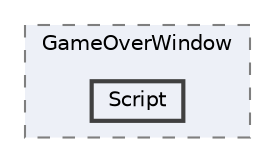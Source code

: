 digraph "003_Item/Window/GameOverWindow/Script"
{
 // LATEX_PDF_SIZE
  bgcolor="transparent";
  edge [fontname=Helvetica,fontsize=10,labelfontname=Helvetica,labelfontsize=10];
  node [fontname=Helvetica,fontsize=10,shape=box,height=0.2,width=0.4];
  compound=true
  subgraph clusterdir_e9634ade9c66080a8f44cff96e76c56d {
    graph [ bgcolor="#edf0f7", pencolor="grey50", label="GameOverWindow", fontname=Helvetica,fontsize=10 style="filled,dashed", URL="dir_e9634ade9c66080a8f44cff96e76c56d.html",tooltip=""]
  dir_fe0b368cd42288229d8e1ec49f1d7eed [label="Script", fillcolor="#edf0f7", color="grey25", style="filled,bold", URL="dir_fe0b368cd42288229d8e1ec49f1d7eed.html",tooltip=""];
  }
}
